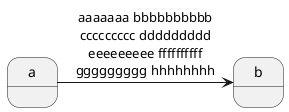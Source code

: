 {
  "sha1": "shhd78bhw3v6b8pg80tv0ljk36ocqh0",
  "insertion": {
    "when": "2024-06-04T17:28:45.098Z",
    "url": "https://github.com/plantuml/plantuml/issues/104",
    "user": "plantuml@gmail.com"
  }
}
@startuml
skinparam maxMessageSize 150
state "a" as a
State "b" as b
a -right-> b : aaaaaaa bbbbbbbbbb ccccccccc ddddddddd eeeeeeeee ffffffffff ggggggggg hhhhhhhh
@enduml
